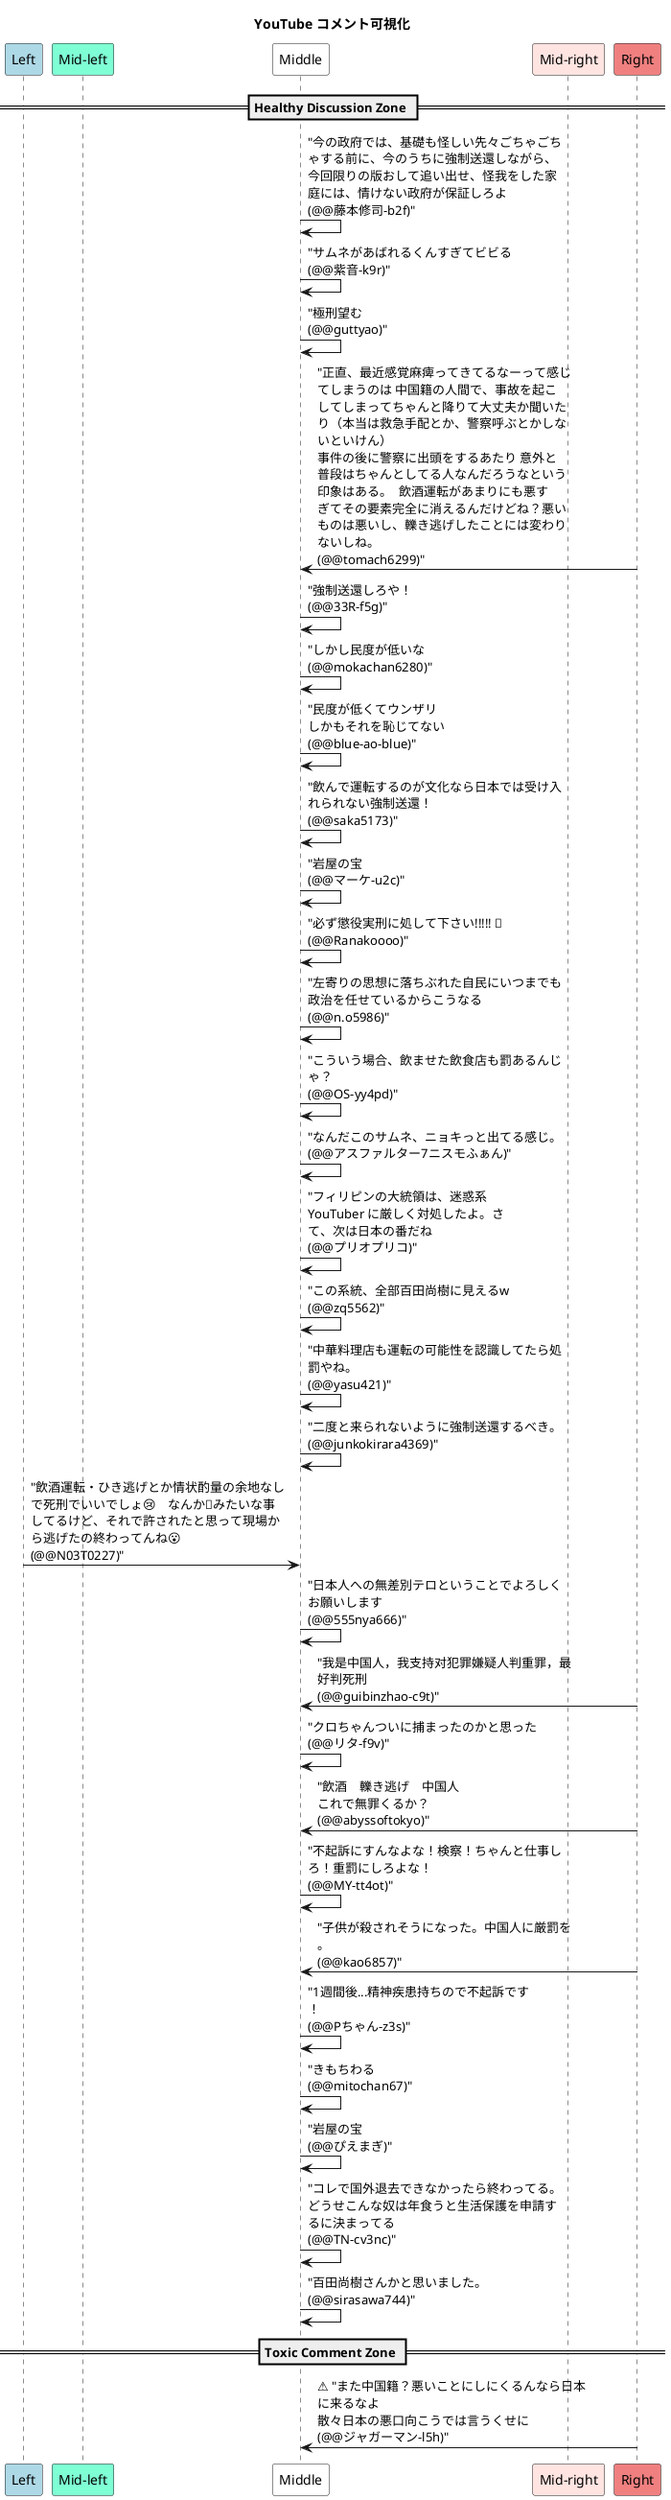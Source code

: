 @startuml
title YouTube コメント可視化

participant "Left" as left #LightBlue
participant "Mid-left" as mleft #Aquamarine
participant "Middle" as middle #White
participant "Mid-right" as mright #MistyRose
participant "Right" as right #LightCoral

== Healthy Discussion Zone ==
middle -> middle : "今の政府では、基礎も怪しい先々ごちゃごち\nゃする前に、今のうちに強制送還しながら、\n今回限りの版おして追い出せ、怪我をした家\n庭には、情けない政府が保証しろよ\n(@@藤本修司-b2f)"
middle -> middle : "サムネがあばれるくんすぎてビビる\n(@@紫音-k9r)"
middle -> middle : "極刑望む\n(@@guttyao)"
right -> middle : "正直、最近感覚麻痺ってきてるなーって感じ\nてしまうのは 中国籍の人間で、事故を起こ\nしてしまってちゃんと降りて大丈夫か聞いた\nり（本当は救急手配とか、警察呼ぶとかしな\nいといけん）\n事件の後に警察に出頭をするあたり 意外と\n普段はちゃんとしてる人なんだろうなという\n印象はある。  飲酒運転があまりにも悪す\nぎてその要素完全に消えるんだけどね？悪い\nものは悪いし、轢き逃げしたことには変わり\nないしね。\n(@@tomach6299)"
middle -> middle : "強制送還しろや！\n(@@33R-f5g)"
middle -> middle : "しかし民度が低いな\n(@@mokachan6280)"
middle -> middle : "民度が低くてウンザリ\nしかもそれを恥じてない\n(@@blue-ao-blue)"
middle -> middle : "飲んで運転するのが文化なら日本では受け入\nれられない強制送還！\n(@@saka5173)"
middle -> middle : "岩屋の宝\n(@@マーケ-u2c)"
middle -> middle : "必ず懲役実刑に処して下さい!!!!! 💢\n(@@Ranakoooo)"
middle -> middle : "左寄りの思想に落ちぶれた自民にいつまでも\n政治を任せているからこうなる\n(@@n.o5986)"
middle -> middle : "こういう場合、飲ませた飲食店も罰あるんじ\nゃ？\n(@@OS-yy4pd)"
middle -> middle : "なんだこのサムネ、ニョキっと出てる感じ。\n(@@アスファルター7ニスモふぁん)"
middle -> middle : "フィリピンの大統領は、迷惑系\nYouTuber に厳しく対処したよ。さ\nて、次は日本の番だね\n(@@プリオプリコ)"
middle -> middle : "この系統、全部百田尚樹に見えるw\n(@@zq5562)"
middle -> middle : "中華料理店も運転の可能性を認識してたら処\n罰やね。\n(@@yasu421)"
middle -> middle : "二度と来られないように強制送還するべき。\n(@@junkokirara4369)"
left -> middle : "飲酒運転・ひき逃げとか情状酌量の余地なし\nで死刑でいいでしょ😢　なんか🙏みたいな事\nしてるけど、それで許されたと思って現場か\nら逃げたの終わってんね😮\n(@@N03T0227)"
middle -> middle : "日本人への無差別テロということでよろしく\nお願いします\n(@@555nya666)"
right -> middle : "我是中国人，我支持对犯罪嫌疑人判重罪，最\n好判死刑\n(@@guibinzhao-c9t)"
middle -> middle : "クロちゃんついに捕まったのかと思った\n(@@リタ-f9v)"
right -> middle : "飲酒　轢き逃げ　中国人\nこれで無罪くるか？\n(@@abyssoftokyo)"
middle -> middle : "不起訴にすんなよな！検察！ちゃんと仕事し\nろ！重罰にしろよな！\n(@@MY-tt4ot)"
right -> middle : "子供が殺されそうになった。中国人に厳罰を\n。\n(@@kao6857)"
middle -> middle : "1週間後...精神疾患持ちので不起訴です\n！\n(@@Pちゃん-z3s)"
middle -> middle : "きもちわる\n(@@mitochan67)"
middle -> middle : "岩屋の宝\n(@@ぴえまぎ)"
middle -> middle : "コレで国外退去できなかったら終わってる。\nどうせこんな奴は年食うと生活保護を申請す\nるに決まってる\n(@@TN-cv3nc)"
middle -> middle : "百田尚樹さんかと思いました。\n(@@sirasawa744)"

== Toxic Comment Zone ==
right -> middle : ⚠ "また中国籍？悪いことにしにくるんなら日本\nに来るなよ\n散々日本の悪口向こうでは言うくせに\n(@@ジャガーマン-l5h)"

@enduml